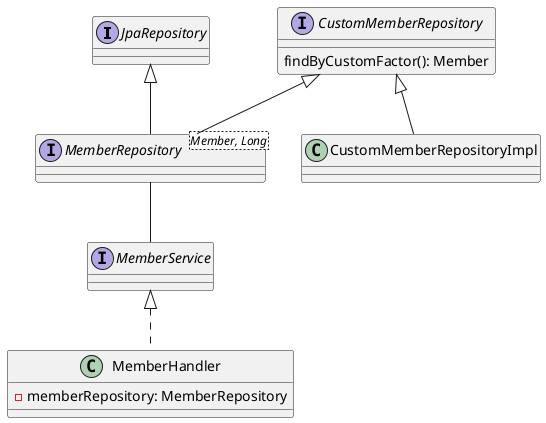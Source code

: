 @startuml
interface JpaRepository
interface MemberRepository<Member, Long>
interface CustomMemberRepository {
    findByCustomFactor(): Member
}
class CustomMemberRepositoryImpl {
}
interface MemberService {

}
class MemberHandler implements MemberService {
    - memberRepository: MemberRepository
}

JpaRepository <|-down- MemberRepository
MemberRepository -up-|> CustomMemberRepository
MemberRepository -down- MemberService
CustomMemberRepositoryImpl -up-|> CustomMemberRepository
@enduml